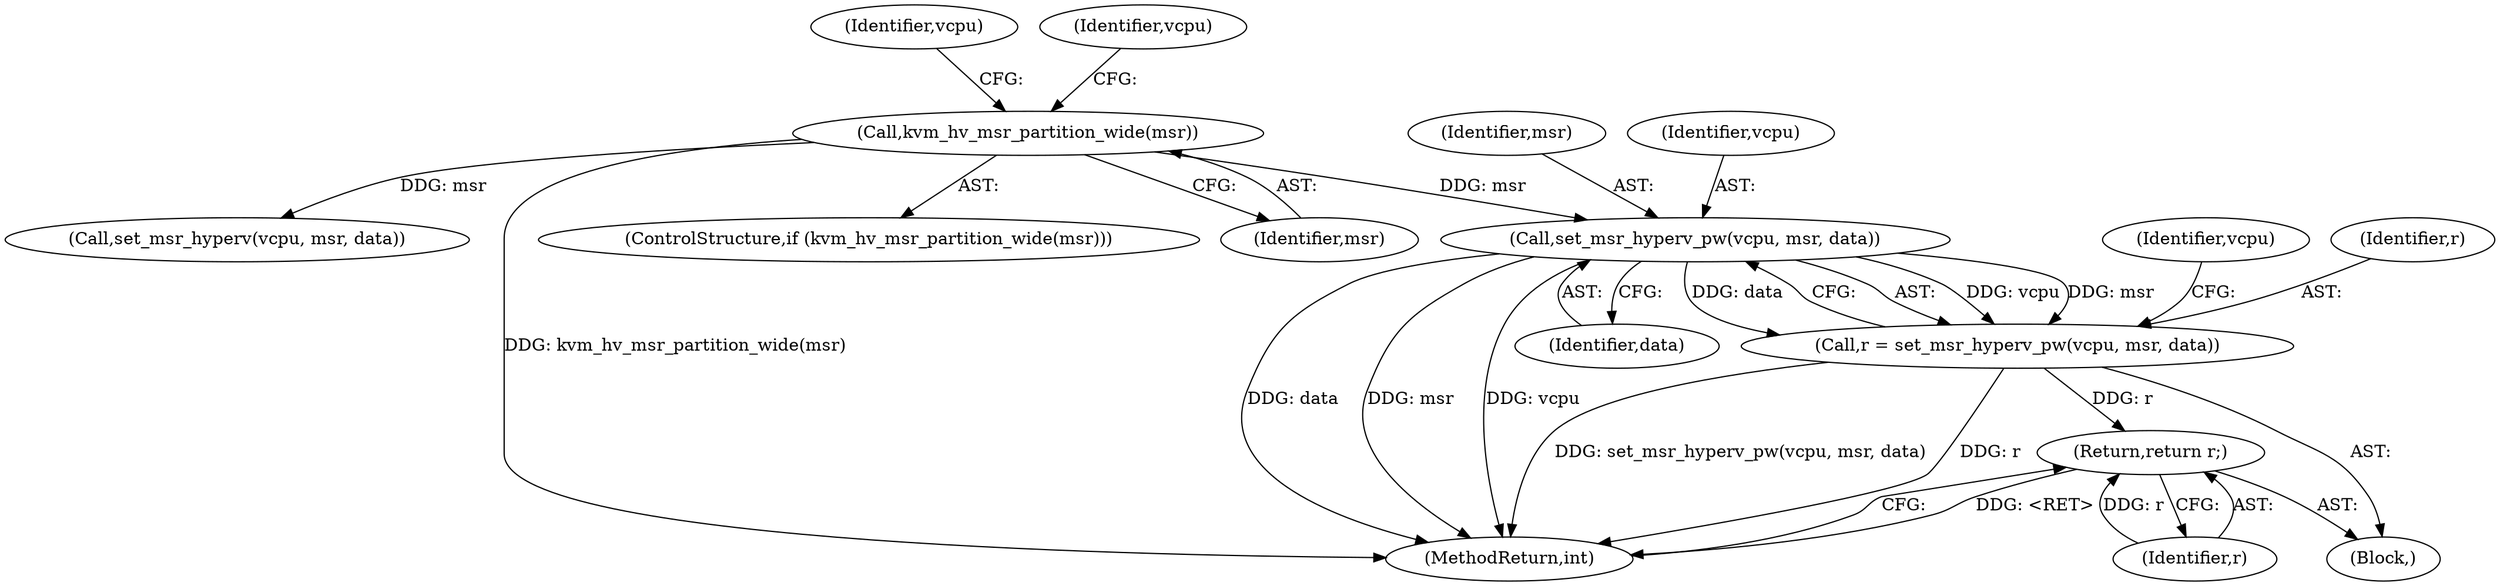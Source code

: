 digraph "0_linux_0b79459b482e85cb7426aa7da683a9f2c97aeae1_2@pointer" {
"1000522" [label="(Call,set_msr_hyperv_pw(vcpu, msr, data))"];
"1000509" [label="(Call,kvm_hv_msr_partition_wide(msr))"];
"1000520" [label="(Call,r = set_msr_hyperv_pw(vcpu, msr, data))"];
"1000533" [label="(Return,return r;)"];
"1000510" [label="(Identifier,msr)"];
"1000537" [label="(Call,set_msr_hyperv(vcpu, msr, data))"];
"1000632" [label="(MethodReturn,int)"];
"1000523" [label="(Identifier,vcpu)"];
"1000524" [label="(Identifier,msr)"];
"1000508" [label="(ControlStructure,if (kvm_hv_msr_partition_wide(msr)))"];
"1000521" [label="(Identifier,r)"];
"1000534" [label="(Identifier,r)"];
"1000530" [label="(Identifier,vcpu)"];
"1000520" [label="(Call,r = set_msr_hyperv_pw(vcpu, msr, data))"];
"1000511" [label="(Block,)"];
"1000533" [label="(Return,return r;)"];
"1000517" [label="(Identifier,vcpu)"];
"1000522" [label="(Call,set_msr_hyperv_pw(vcpu, msr, data))"];
"1000509" [label="(Call,kvm_hv_msr_partition_wide(msr))"];
"1000538" [label="(Identifier,vcpu)"];
"1000525" [label="(Identifier,data)"];
"1000522" -> "1000520"  [label="AST: "];
"1000522" -> "1000525"  [label="CFG: "];
"1000523" -> "1000522"  [label="AST: "];
"1000524" -> "1000522"  [label="AST: "];
"1000525" -> "1000522"  [label="AST: "];
"1000520" -> "1000522"  [label="CFG: "];
"1000522" -> "1000632"  [label="DDG: data"];
"1000522" -> "1000632"  [label="DDG: msr"];
"1000522" -> "1000632"  [label="DDG: vcpu"];
"1000522" -> "1000520"  [label="DDG: vcpu"];
"1000522" -> "1000520"  [label="DDG: msr"];
"1000522" -> "1000520"  [label="DDG: data"];
"1000509" -> "1000522"  [label="DDG: msr"];
"1000509" -> "1000508"  [label="AST: "];
"1000509" -> "1000510"  [label="CFG: "];
"1000510" -> "1000509"  [label="AST: "];
"1000517" -> "1000509"  [label="CFG: "];
"1000538" -> "1000509"  [label="CFG: "];
"1000509" -> "1000632"  [label="DDG: kvm_hv_msr_partition_wide(msr)"];
"1000509" -> "1000537"  [label="DDG: msr"];
"1000520" -> "1000511"  [label="AST: "];
"1000521" -> "1000520"  [label="AST: "];
"1000530" -> "1000520"  [label="CFG: "];
"1000520" -> "1000632"  [label="DDG: set_msr_hyperv_pw(vcpu, msr, data)"];
"1000520" -> "1000632"  [label="DDG: r"];
"1000520" -> "1000533"  [label="DDG: r"];
"1000533" -> "1000511"  [label="AST: "];
"1000533" -> "1000534"  [label="CFG: "];
"1000534" -> "1000533"  [label="AST: "];
"1000632" -> "1000533"  [label="CFG: "];
"1000533" -> "1000632"  [label="DDG: <RET>"];
"1000534" -> "1000533"  [label="DDG: r"];
}
